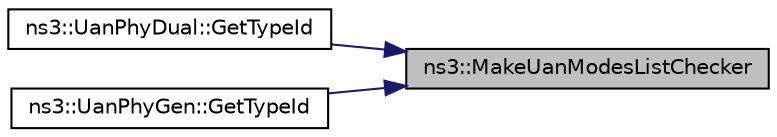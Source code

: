 digraph "ns3::MakeUanModesListChecker"
{
 // LATEX_PDF_SIZE
  edge [fontname="Helvetica",fontsize="10",labelfontname="Helvetica",labelfontsize="10"];
  node [fontname="Helvetica",fontsize="10",shape=record];
  rankdir="RL";
  Node1 [label="ns3::MakeUanModesListChecker",height=0.2,width=0.4,color="black", fillcolor="grey75", style="filled", fontcolor="black",tooltip=" "];
  Node1 -> Node2 [dir="back",color="midnightblue",fontsize="10",style="solid",fontname="Helvetica"];
  Node2 [label="ns3::UanPhyDual::GetTypeId",height=0.2,width=0.4,color="black", fillcolor="white", style="filled",URL="$classns3_1_1_uan_phy_dual.html#a752fb11320bd10e9ae1d92561eb02bac",tooltip="Register this type."];
  Node1 -> Node3 [dir="back",color="midnightblue",fontsize="10",style="solid",fontname="Helvetica"];
  Node3 [label="ns3::UanPhyGen::GetTypeId",height=0.2,width=0.4,color="black", fillcolor="white", style="filled",URL="$classns3_1_1_uan_phy_gen.html#a94d147ce22f89c46d8699ccabee242df",tooltip="Register this type."];
}
